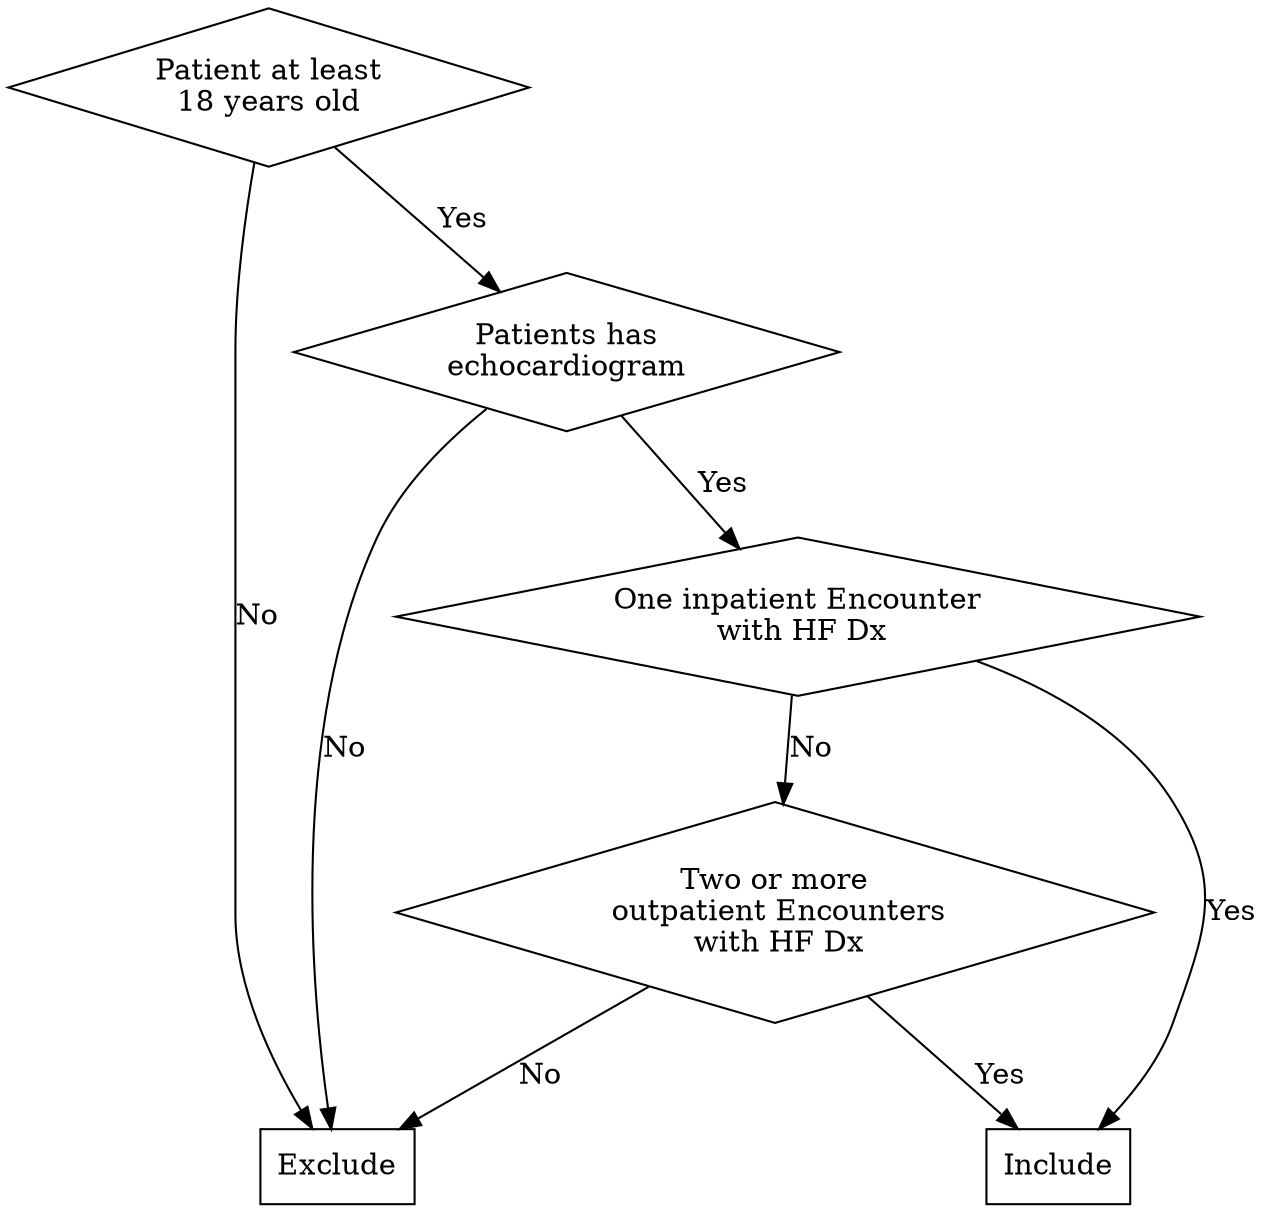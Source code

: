 strict digraph {
    age [shape="diamond" label="Patient at least\n18 years old" ];
    echo [shape="diamond" label="Patients has\nechocardiogram"];
    
    inpatient [shape="diamond" label="One inpatient Encounter\n with HF Dx"];
    outpatient [shape="diamond" label="Two or more\n outpatient Encounters\n with HF Dx"];
    
    exclude [shape="rectangle" label="Exclude"];
    include [shape="rectangle" label="Include"];

    age -> echo [label = "Yes"];
    age -> exclude [label = "No"];
    echo -> exclude [label = "No"];
    
    echo -> inpatient [label = "Yes"];
    inpatient -> include [label = "Yes"];
    
    inpatient -> outpatient [label ="No"];
    outpatient -> include [label = "Yes"];
    
    outpatient -> exclude [label = "No"];
}